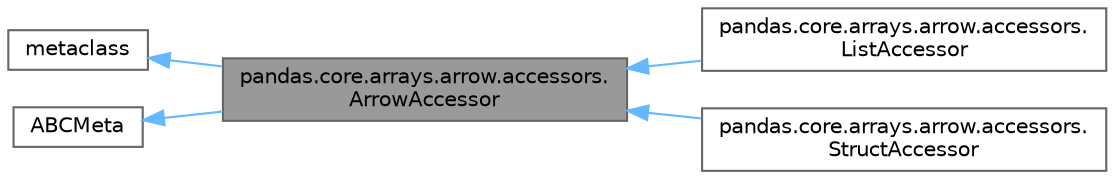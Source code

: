 digraph "pandas.core.arrays.arrow.accessors.ArrowAccessor"
{
 // LATEX_PDF_SIZE
  bgcolor="transparent";
  edge [fontname=Helvetica,fontsize=10,labelfontname=Helvetica,labelfontsize=10];
  node [fontname=Helvetica,fontsize=10,shape=box,height=0.2,width=0.4];
  rankdir="LR";
  Node1 [id="Node000001",label="pandas.core.arrays.arrow.accessors.\lArrowAccessor",height=0.2,width=0.4,color="gray40", fillcolor="grey60", style="filled", fontcolor="black",tooltip=" "];
  Node2 -> Node1 [id="edge5_Node000001_Node000002",dir="back",color="steelblue1",style="solid",tooltip=" "];
  Node2 [id="Node000002",label="metaclass",height=0.2,width=0.4,color="gray40", fillcolor="white", style="filled",tooltip=" "];
  Node3 -> Node1 [id="edge6_Node000001_Node000003",dir="back",color="steelblue1",style="solid",tooltip=" "];
  Node3 [id="Node000003",label="ABCMeta",height=0.2,width=0.4,color="gray40", fillcolor="white", style="filled",tooltip=" "];
  Node1 -> Node4 [id="edge7_Node000001_Node000004",dir="back",color="steelblue1",style="solid",tooltip=" "];
  Node4 [id="Node000004",label="pandas.core.arrays.arrow.accessors.\lListAccessor",height=0.2,width=0.4,color="gray40", fillcolor="white", style="filled",URL="$classpandas_1_1core_1_1arrays_1_1arrow_1_1accessors_1_1ListAccessor.html",tooltip=" "];
  Node1 -> Node5 [id="edge8_Node000001_Node000005",dir="back",color="steelblue1",style="solid",tooltip=" "];
  Node5 [id="Node000005",label="pandas.core.arrays.arrow.accessors.\lStructAccessor",height=0.2,width=0.4,color="gray40", fillcolor="white", style="filled",URL="$classpandas_1_1core_1_1arrays_1_1arrow_1_1accessors_1_1StructAccessor.html",tooltip=" "];
}
